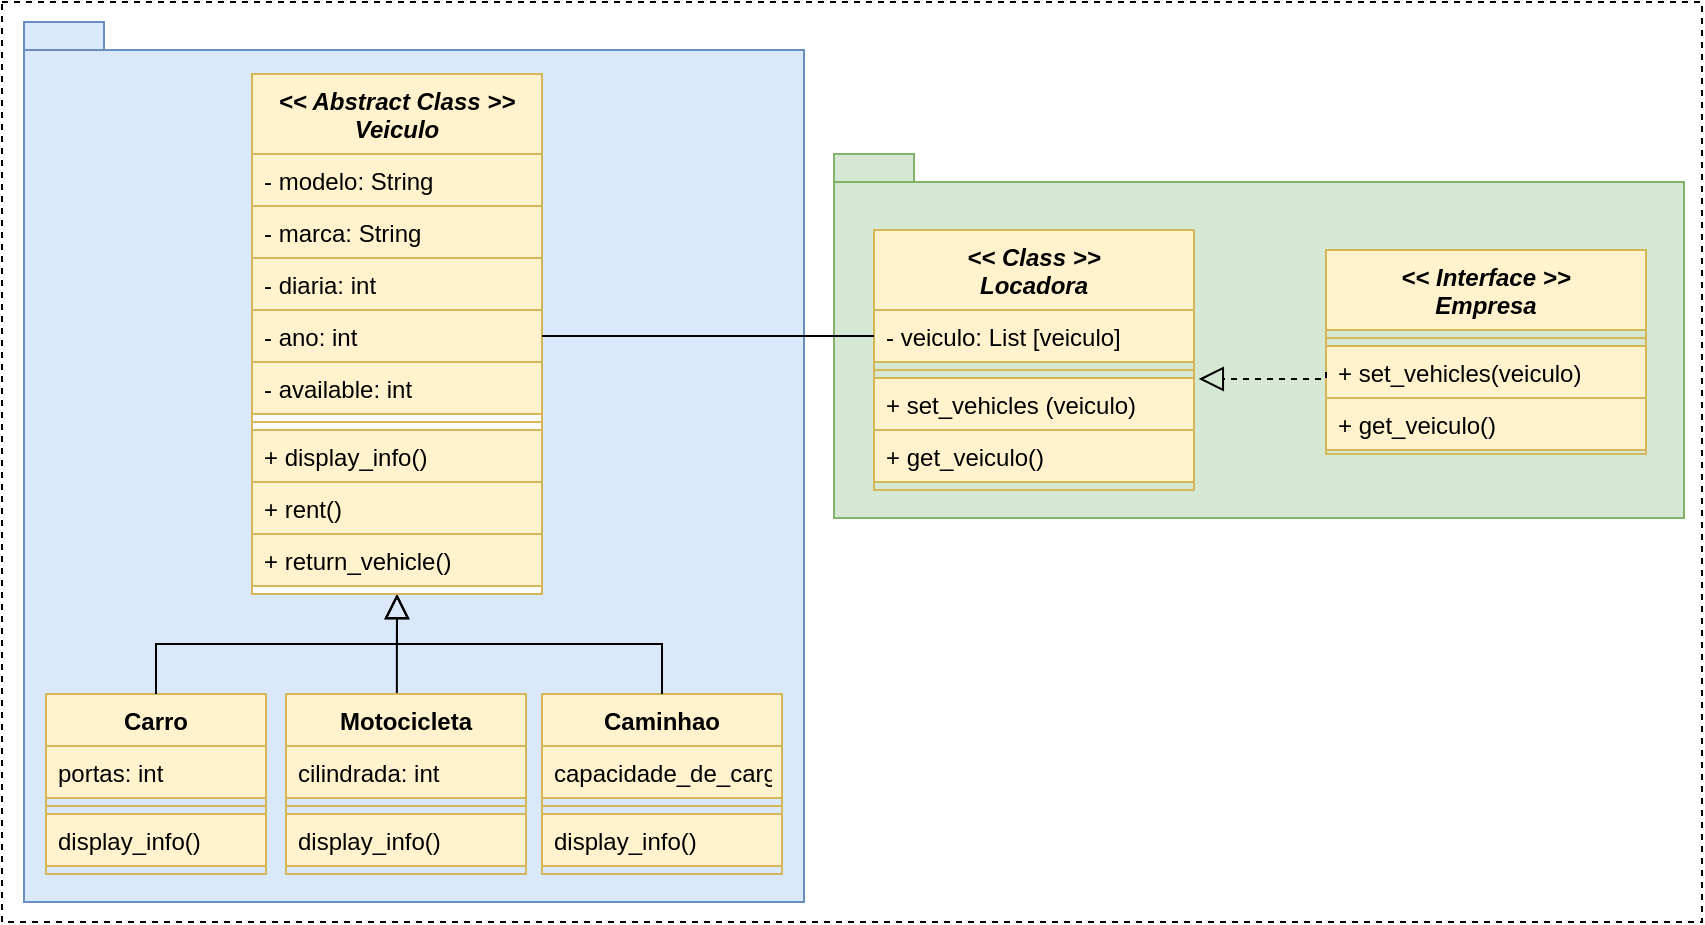 <mxfile version="24.4.13" type="device">
  <diagram id="C5RBs43oDa-KdzZeNtuy" name="Page-1">
    <mxGraphModel dx="1235" dy="655" grid="1" gridSize="10" guides="1" tooltips="1" connect="1" arrows="1" fold="1" page="1" pageScale="1" pageWidth="827" pageHeight="1169" background="none" math="0" shadow="0">
      <root>
        <mxCell id="WIyWlLk6GJQsqaUBKTNV-0" />
        <mxCell id="WIyWlLk6GJQsqaUBKTNV-1" parent="WIyWlLk6GJQsqaUBKTNV-0" />
        <mxCell id="HFHsffIfDSOll9k_3SCo-141" value="" style="html=1;whiteSpace=wrap;dashed=1;" vertex="1" parent="WIyWlLk6GJQsqaUBKTNV-1">
          <mxGeometry x="118" y="34" width="850" height="460" as="geometry" />
        </mxCell>
        <mxCell id="HFHsffIfDSOll9k_3SCo-142" value="" style="shape=folder;fontStyle=1;spacingTop=10;tabWidth=40;tabHeight=14;tabPosition=left;html=1;whiteSpace=wrap;fillColor=#dae8fc;strokeColor=#6c8ebf;" vertex="1" parent="WIyWlLk6GJQsqaUBKTNV-1">
          <mxGeometry x="129" y="44" width="390" height="440" as="geometry" />
        </mxCell>
        <mxCell id="HFHsffIfDSOll9k_3SCo-143" value="" style="shape=folder;fontStyle=1;spacingTop=10;tabWidth=40;tabHeight=14;tabPosition=left;html=1;whiteSpace=wrap;fillColor=#d5e8d4;strokeColor=#82b366;" vertex="1" parent="WIyWlLk6GJQsqaUBKTNV-1">
          <mxGeometry x="534" y="110" width="425" height="182" as="geometry" />
        </mxCell>
        <mxCell id="HFHsffIfDSOll9k_3SCo-144" value="Carro" style="swimlane;fontStyle=1;align=center;verticalAlign=top;childLayout=stackLayout;horizontal=1;startSize=26;horizontalStack=0;resizeParent=1;resizeLast=0;collapsible=1;marginBottom=0;rounded=0;shadow=0;strokeWidth=1;fillColor=#fff2cc;strokeColor=#d6b656;" vertex="1" parent="WIyWlLk6GJQsqaUBKTNV-1">
          <mxGeometry x="140" y="380" width="110" height="90" as="geometry">
            <mxRectangle x="130" y="380" width="160" height="26" as="alternateBounds" />
          </mxGeometry>
        </mxCell>
        <mxCell id="HFHsffIfDSOll9k_3SCo-145" value="portas: int" style="text;align=left;verticalAlign=top;spacingLeft=4;spacingRight=4;overflow=hidden;rotatable=0;points=[[0,0.5],[1,0.5]];portConstraint=eastwest;rounded=0;shadow=0;html=0;fillColor=#fff2cc;strokeColor=#d6b656;" vertex="1" parent="HFHsffIfDSOll9k_3SCo-144">
          <mxGeometry y="26" width="110" height="26" as="geometry" />
        </mxCell>
        <mxCell id="HFHsffIfDSOll9k_3SCo-146" value="" style="line;html=1;strokeWidth=1;align=left;verticalAlign=middle;spacingTop=-1;spacingLeft=3;spacingRight=3;rotatable=0;labelPosition=right;points=[];portConstraint=eastwest;fillColor=#fff2cc;strokeColor=#d6b656;" vertex="1" parent="HFHsffIfDSOll9k_3SCo-144">
          <mxGeometry y="52" width="110" height="8" as="geometry" />
        </mxCell>
        <mxCell id="HFHsffIfDSOll9k_3SCo-147" value="display_info()" style="text;align=left;verticalAlign=top;spacingLeft=4;spacingRight=4;overflow=hidden;rotatable=0;points=[[0,0.5],[1,0.5]];portConstraint=eastwest;fillColor=#fff2cc;strokeColor=#d6b656;" vertex="1" parent="HFHsffIfDSOll9k_3SCo-144">
          <mxGeometry y="60" width="110" height="26" as="geometry" />
        </mxCell>
        <mxCell id="HFHsffIfDSOll9k_3SCo-148" value="" style="endArrow=block;endSize=10;endFill=0;shadow=0;strokeWidth=1;rounded=0;curved=0;edgeStyle=elbowEdgeStyle;elbow=vertical;" edge="1" parent="WIyWlLk6GJQsqaUBKTNV-1" source="HFHsffIfDSOll9k_3SCo-144">
          <mxGeometry width="160" relative="1" as="geometry">
            <mxPoint x="200" y="203" as="sourcePoint" />
            <mxPoint x="315.5" y="330" as="targetPoint" />
          </mxGeometry>
        </mxCell>
        <mxCell id="HFHsffIfDSOll9k_3SCo-149" value="" style="endArrow=block;endSize=10;endFill=0;shadow=0;strokeWidth=1;rounded=0;curved=0;edgeStyle=elbowEdgeStyle;elbow=vertical;exitX=0.462;exitY=0.008;exitDx=0;exitDy=0;exitPerimeter=0;" edge="1" parent="WIyWlLk6GJQsqaUBKTNV-1" source="HFHsffIfDSOll9k_3SCo-155">
          <mxGeometry width="160" relative="1" as="geometry">
            <mxPoint x="334" y="480" as="sourcePoint" />
            <mxPoint x="315.5" y="330" as="targetPoint" />
          </mxGeometry>
        </mxCell>
        <mxCell id="HFHsffIfDSOll9k_3SCo-150" value="Caminhao" style="swimlane;fontStyle=1;align=center;verticalAlign=top;childLayout=stackLayout;horizontal=1;startSize=26;horizontalStack=0;resizeParent=1;resizeLast=0;collapsible=1;marginBottom=0;rounded=0;shadow=0;strokeWidth=1;fillColor=#fff2cc;strokeColor=#d6b656;" vertex="1" parent="WIyWlLk6GJQsqaUBKTNV-1">
          <mxGeometry x="388" y="380" width="120" height="90" as="geometry">
            <mxRectangle x="550" y="140" width="160" height="26" as="alternateBounds" />
          </mxGeometry>
        </mxCell>
        <mxCell id="HFHsffIfDSOll9k_3SCo-151" value="capacidade_de_carga: int" style="text;align=left;verticalAlign=top;spacingLeft=4;spacingRight=4;overflow=hidden;rotatable=0;points=[[0,0.5],[1,0.5]];portConstraint=eastwest;rounded=0;shadow=0;html=0;fillColor=#fff2cc;strokeColor=#d6b656;" vertex="1" parent="HFHsffIfDSOll9k_3SCo-150">
          <mxGeometry y="26" width="120" height="26" as="geometry" />
        </mxCell>
        <mxCell id="HFHsffIfDSOll9k_3SCo-152" value="" style="line;html=1;strokeWidth=1;align=left;verticalAlign=middle;spacingTop=-1;spacingLeft=3;spacingRight=3;rotatable=0;labelPosition=right;points=[];portConstraint=eastwest;fillColor=#fff2cc;strokeColor=#d6b656;" vertex="1" parent="HFHsffIfDSOll9k_3SCo-150">
          <mxGeometry y="52" width="120" height="8" as="geometry" />
        </mxCell>
        <mxCell id="HFHsffIfDSOll9k_3SCo-153" value="display_info()" style="text;align=left;verticalAlign=top;spacingLeft=4;spacingRight=4;overflow=hidden;rotatable=0;points=[[0,0.5],[1,0.5]];portConstraint=eastwest;fillColor=#fff2cc;strokeColor=#d6b656;" vertex="1" parent="HFHsffIfDSOll9k_3SCo-150">
          <mxGeometry y="60" width="120" height="26" as="geometry" />
        </mxCell>
        <mxCell id="HFHsffIfDSOll9k_3SCo-154" value="" style="endArrow=block;endSize=10;endFill=0;shadow=0;strokeWidth=1;rounded=0;curved=0;edgeStyle=elbowEdgeStyle;elbow=vertical;exitX=0.5;exitY=0;exitDx=0;exitDy=0;entryX=0.5;entryY=1;entryDx=0;entryDy=0;" edge="1" parent="WIyWlLk6GJQsqaUBKTNV-1" source="HFHsffIfDSOll9k_3SCo-150">
          <mxGeometry width="160" relative="1" as="geometry">
            <mxPoint x="450" y="472" as="sourcePoint" />
            <mxPoint x="315.5" y="330" as="targetPoint" />
          </mxGeometry>
        </mxCell>
        <mxCell id="HFHsffIfDSOll9k_3SCo-155" value="Motocicleta" style="swimlane;fontStyle=1;align=center;verticalAlign=top;childLayout=stackLayout;horizontal=1;startSize=26;horizontalStack=0;resizeParent=1;resizeLast=0;collapsible=1;marginBottom=0;rounded=0;shadow=0;strokeWidth=1;fillColor=#fff2cc;strokeColor=#d6b656;" vertex="1" parent="WIyWlLk6GJQsqaUBKTNV-1">
          <mxGeometry x="260" y="380" width="120" height="90" as="geometry">
            <mxRectangle x="550" y="140" width="160" height="26" as="alternateBounds" />
          </mxGeometry>
        </mxCell>
        <mxCell id="HFHsffIfDSOll9k_3SCo-156" value="cilindrada: int" style="text;align=left;verticalAlign=top;spacingLeft=4;spacingRight=4;overflow=hidden;rotatable=0;points=[[0,0.5],[1,0.5]];portConstraint=eastwest;rounded=0;shadow=0;html=0;fillColor=#fff2cc;strokeColor=#d6b656;" vertex="1" parent="HFHsffIfDSOll9k_3SCo-155">
          <mxGeometry y="26" width="120" height="26" as="geometry" />
        </mxCell>
        <mxCell id="HFHsffIfDSOll9k_3SCo-157" value="" style="line;html=1;strokeWidth=1;align=left;verticalAlign=middle;spacingTop=-1;spacingLeft=3;spacingRight=3;rotatable=0;labelPosition=right;points=[];portConstraint=eastwest;fillColor=#fff2cc;strokeColor=#d6b656;" vertex="1" parent="HFHsffIfDSOll9k_3SCo-155">
          <mxGeometry y="52" width="120" height="8" as="geometry" />
        </mxCell>
        <mxCell id="HFHsffIfDSOll9k_3SCo-158" value="display_info()" style="text;align=left;verticalAlign=top;spacingLeft=4;spacingRight=4;overflow=hidden;rotatable=0;points=[[0,0.5],[1,0.5]];portConstraint=eastwest;fillColor=#fff2cc;strokeColor=#d6b656;" vertex="1" parent="HFHsffIfDSOll9k_3SCo-155">
          <mxGeometry y="60" width="120" height="26" as="geometry" />
        </mxCell>
        <mxCell id="HFHsffIfDSOll9k_3SCo-159" value="&lt;&lt; Interface &gt;&gt;&#xa;Empresa" style="swimlane;fontStyle=3;align=center;verticalAlign=top;childLayout=stackLayout;horizontal=1;startSize=40;horizontalStack=0;resizeParent=1;resizeLast=0;collapsible=1;marginBottom=0;rounded=0;shadow=0;strokeWidth=1;fillColor=#fff2cc;strokeColor=#d6b656;" vertex="1" parent="WIyWlLk6GJQsqaUBKTNV-1">
          <mxGeometry x="780" y="158" width="160" height="102" as="geometry">
            <mxRectangle x="230" y="140" width="160" height="26" as="alternateBounds" />
          </mxGeometry>
        </mxCell>
        <mxCell id="HFHsffIfDSOll9k_3SCo-160" value="" style="line;html=1;strokeWidth=1;align=left;verticalAlign=middle;spacingTop=-1;spacingLeft=3;spacingRight=3;rotatable=0;labelPosition=right;points=[];portConstraint=eastwest;fillColor=#fff2cc;strokeColor=#d6b656;" vertex="1" parent="HFHsffIfDSOll9k_3SCo-159">
          <mxGeometry y="40" width="160" height="8" as="geometry" />
        </mxCell>
        <mxCell id="HFHsffIfDSOll9k_3SCo-161" value="+ set_vehicles(veiculo)" style="text;align=left;verticalAlign=top;spacingLeft=4;spacingRight=4;overflow=hidden;rotatable=0;points=[[0,0.5],[1,0.5]];portConstraint=eastwest;fillColor=#fff2cc;strokeColor=#d6b656;" vertex="1" parent="HFHsffIfDSOll9k_3SCo-159">
          <mxGeometry y="48" width="160" height="26" as="geometry" />
        </mxCell>
        <mxCell id="HFHsffIfDSOll9k_3SCo-162" value="+ get_veiculo()" style="text;align=left;verticalAlign=top;spacingLeft=4;spacingRight=4;overflow=hidden;rotatable=0;points=[[0,0.5],[1,0.5]];portConstraint=eastwest;fillColor=#fff2cc;strokeColor=#d6b656;" vertex="1" parent="HFHsffIfDSOll9k_3SCo-159">
          <mxGeometry y="74" width="160" height="26" as="geometry" />
        </mxCell>
        <mxCell id="HFHsffIfDSOll9k_3SCo-163" value="&lt;&lt; Class &gt;&gt;&#xa;Locadora" style="swimlane;fontStyle=3;align=center;verticalAlign=top;childLayout=stackLayout;horizontal=1;startSize=40;horizontalStack=0;resizeParent=1;resizeLast=0;collapsible=1;marginBottom=0;rounded=0;shadow=0;strokeWidth=1;fillColor=#fff2cc;strokeColor=#d6b656;" vertex="1" parent="WIyWlLk6GJQsqaUBKTNV-1">
          <mxGeometry x="554" y="148" width="160" height="130" as="geometry">
            <mxRectangle x="230" y="140" width="160" height="26" as="alternateBounds" />
          </mxGeometry>
        </mxCell>
        <mxCell id="HFHsffIfDSOll9k_3SCo-164" value="- veiculo: List [veiculo]" style="text;align=left;verticalAlign=top;spacingLeft=4;spacingRight=4;overflow=hidden;rotatable=0;points=[[0,0.5],[1,0.5]];portConstraint=eastwest;fillColor=#fff2cc;strokeColor=#d6b656;" vertex="1" parent="HFHsffIfDSOll9k_3SCo-163">
          <mxGeometry y="40" width="160" height="26" as="geometry" />
        </mxCell>
        <mxCell id="HFHsffIfDSOll9k_3SCo-165" value="" style="line;html=1;strokeWidth=1;align=left;verticalAlign=middle;spacingTop=-1;spacingLeft=3;spacingRight=3;rotatable=0;labelPosition=right;points=[];portConstraint=eastwest;fillColor=#fff2cc;strokeColor=#d6b656;" vertex="1" parent="HFHsffIfDSOll9k_3SCo-163">
          <mxGeometry y="66" width="160" height="8" as="geometry" />
        </mxCell>
        <mxCell id="HFHsffIfDSOll9k_3SCo-166" value="+ set_vehicles (veiculo)" style="text;align=left;verticalAlign=top;spacingLeft=4;spacingRight=4;overflow=hidden;rotatable=0;points=[[0,0.5],[1,0.5]];portConstraint=eastwest;fillColor=#fff2cc;strokeColor=#d6b656;" vertex="1" parent="HFHsffIfDSOll9k_3SCo-163">
          <mxGeometry y="74" width="160" height="26" as="geometry" />
        </mxCell>
        <mxCell id="HFHsffIfDSOll9k_3SCo-167" value="+ get_veiculo()" style="text;align=left;verticalAlign=top;spacingLeft=4;spacingRight=4;overflow=hidden;rotatable=0;points=[[0,0.5],[1,0.5]];portConstraint=eastwest;fillColor=#fff2cc;strokeColor=#d6b656;" vertex="1" parent="HFHsffIfDSOll9k_3SCo-163">
          <mxGeometry y="100" width="160" height="26" as="geometry" />
        </mxCell>
        <mxCell id="HFHsffIfDSOll9k_3SCo-168" value="" style="endArrow=block;endSize=10;endFill=0;shadow=0;strokeWidth=1;rounded=0;curved=0;edgeStyle=elbowEdgeStyle;elbow=vertical;dashed=1;entryX=1.015;entryY=0.013;entryDx=0;entryDy=0;entryPerimeter=0;exitX=0;exitY=0.5;exitDx=0;exitDy=0;" edge="1" parent="WIyWlLk6GJQsqaUBKTNV-1" source="HFHsffIfDSOll9k_3SCo-161" target="HFHsffIfDSOll9k_3SCo-166">
          <mxGeometry width="160" relative="1" as="geometry">
            <mxPoint x="767" y="228" as="sourcePoint" />
            <mxPoint x="727" y="238" as="targetPoint" />
            <Array as="points">
              <mxPoint x="777" y="222.5" />
            </Array>
          </mxGeometry>
        </mxCell>
        <mxCell id="HFHsffIfDSOll9k_3SCo-169" value="&lt;&lt; Abstract Class &gt;&gt;&#xa;Veiculo" style="swimlane;fontStyle=3;align=center;verticalAlign=top;childLayout=stackLayout;horizontal=1;startSize=40;horizontalStack=0;resizeParent=1;resizeLast=0;collapsible=1;marginBottom=0;rounded=0;shadow=0;strokeWidth=1;fillColor=#fff2cc;strokeColor=#d6b656;swimlaneFillColor=default;" vertex="1" parent="WIyWlLk6GJQsqaUBKTNV-1">
          <mxGeometry x="243" y="70" width="145" height="260" as="geometry">
            <mxRectangle x="230" y="140" width="160" height="26" as="alternateBounds" />
          </mxGeometry>
        </mxCell>
        <mxCell id="HFHsffIfDSOll9k_3SCo-170" value="- modelo: String" style="text;align=left;verticalAlign=top;spacingLeft=4;spacingRight=4;overflow=hidden;rotatable=0;points=[[0,0.5],[1,0.5]];portConstraint=eastwest;rounded=0;shadow=0;html=0;fillColor=#fff2cc;strokeColor=#d6b656;" vertex="1" parent="HFHsffIfDSOll9k_3SCo-169">
          <mxGeometry y="40" width="145" height="26" as="geometry" />
        </mxCell>
        <mxCell id="HFHsffIfDSOll9k_3SCo-171" value="- marca: String" style="text;align=left;verticalAlign=top;spacingLeft=4;spacingRight=4;overflow=hidden;rotatable=0;points=[[0,0.5],[1,0.5]];portConstraint=eastwest;fillColor=#fff2cc;strokeColor=#d6b656;" vertex="1" parent="HFHsffIfDSOll9k_3SCo-169">
          <mxGeometry y="66" width="145" height="26" as="geometry" />
        </mxCell>
        <mxCell id="HFHsffIfDSOll9k_3SCo-172" value="- diaria: int" style="text;align=left;verticalAlign=top;spacingLeft=4;spacingRight=4;overflow=hidden;rotatable=0;points=[[0,0.5],[1,0.5]];portConstraint=eastwest;rounded=0;shadow=0;html=0;fillColor=#fff2cc;strokeColor=#d6b656;" vertex="1" parent="HFHsffIfDSOll9k_3SCo-169">
          <mxGeometry y="92" width="145" height="26" as="geometry" />
        </mxCell>
        <mxCell id="HFHsffIfDSOll9k_3SCo-173" value="- ano: int" style="text;align=left;verticalAlign=top;spacingLeft=4;spacingRight=4;overflow=hidden;rotatable=0;points=[[0,0.5],[1,0.5]];portConstraint=eastwest;rounded=0;shadow=0;html=0;fillColor=#fff2cc;strokeColor=#d6b656;" vertex="1" parent="HFHsffIfDSOll9k_3SCo-169">
          <mxGeometry y="118" width="145" height="26" as="geometry" />
        </mxCell>
        <mxCell id="HFHsffIfDSOll9k_3SCo-174" value="- available: int" style="text;align=left;verticalAlign=top;spacingLeft=4;spacingRight=4;overflow=hidden;rotatable=0;points=[[0,0.5],[1,0.5]];portConstraint=eastwest;rounded=0;shadow=0;html=0;fillColor=#fff2cc;strokeColor=#d6b656;" vertex="1" parent="HFHsffIfDSOll9k_3SCo-169">
          <mxGeometry y="144" width="145" height="26" as="geometry" />
        </mxCell>
        <mxCell id="HFHsffIfDSOll9k_3SCo-175" value="" style="line;html=1;strokeWidth=1;align=left;verticalAlign=middle;spacingTop=-1;spacingLeft=3;spacingRight=3;rotatable=0;labelPosition=right;points=[];portConstraint=eastwest;fillColor=#fff2cc;strokeColor=#d6b656;" vertex="1" parent="HFHsffIfDSOll9k_3SCo-169">
          <mxGeometry y="170" width="145" height="8" as="geometry" />
        </mxCell>
        <mxCell id="HFHsffIfDSOll9k_3SCo-176" value="+ display_info()" style="text;align=left;verticalAlign=top;spacingLeft=4;spacingRight=4;overflow=hidden;rotatable=0;points=[[0,0.5],[1,0.5]];portConstraint=eastwest;fillColor=#fff2cc;strokeColor=#d6b656;" vertex="1" parent="HFHsffIfDSOll9k_3SCo-169">
          <mxGeometry y="178" width="145" height="26" as="geometry" />
        </mxCell>
        <mxCell id="HFHsffIfDSOll9k_3SCo-177" value="+ rent()" style="text;align=left;verticalAlign=top;spacingLeft=4;spacingRight=4;overflow=hidden;rotatable=0;points=[[0,0.5],[1,0.5]];portConstraint=eastwest;fillColor=#fff2cc;strokeColor=#d6b656;" vertex="1" parent="HFHsffIfDSOll9k_3SCo-169">
          <mxGeometry y="204" width="145" height="26" as="geometry" />
        </mxCell>
        <mxCell id="HFHsffIfDSOll9k_3SCo-178" value="+ return_vehicle()" style="text;align=left;verticalAlign=top;spacingLeft=4;spacingRight=4;overflow=hidden;rotatable=0;points=[[0,0.5],[1,0.5]];portConstraint=eastwest;fillColor=#fff2cc;strokeColor=#d6b656;" vertex="1" parent="HFHsffIfDSOll9k_3SCo-169">
          <mxGeometry y="230" width="145" height="26" as="geometry" />
        </mxCell>
        <mxCell id="HFHsffIfDSOll9k_3SCo-179" value="" style="endArrow=none;html=1;edgeStyle=orthogonalEdgeStyle;rounded=0;exitX=1;exitY=0.5;exitDx=0;exitDy=0;entryX=0;entryY=0.5;entryDx=0;entryDy=0;" edge="1" parent="WIyWlLk6GJQsqaUBKTNV-1" source="HFHsffIfDSOll9k_3SCo-173">
          <mxGeometry relative="1" as="geometry">
            <mxPoint x="420" y="200.58" as="sourcePoint" />
            <mxPoint x="554" y="201" as="targetPoint" />
          </mxGeometry>
        </mxCell>
      </root>
    </mxGraphModel>
  </diagram>
</mxfile>
